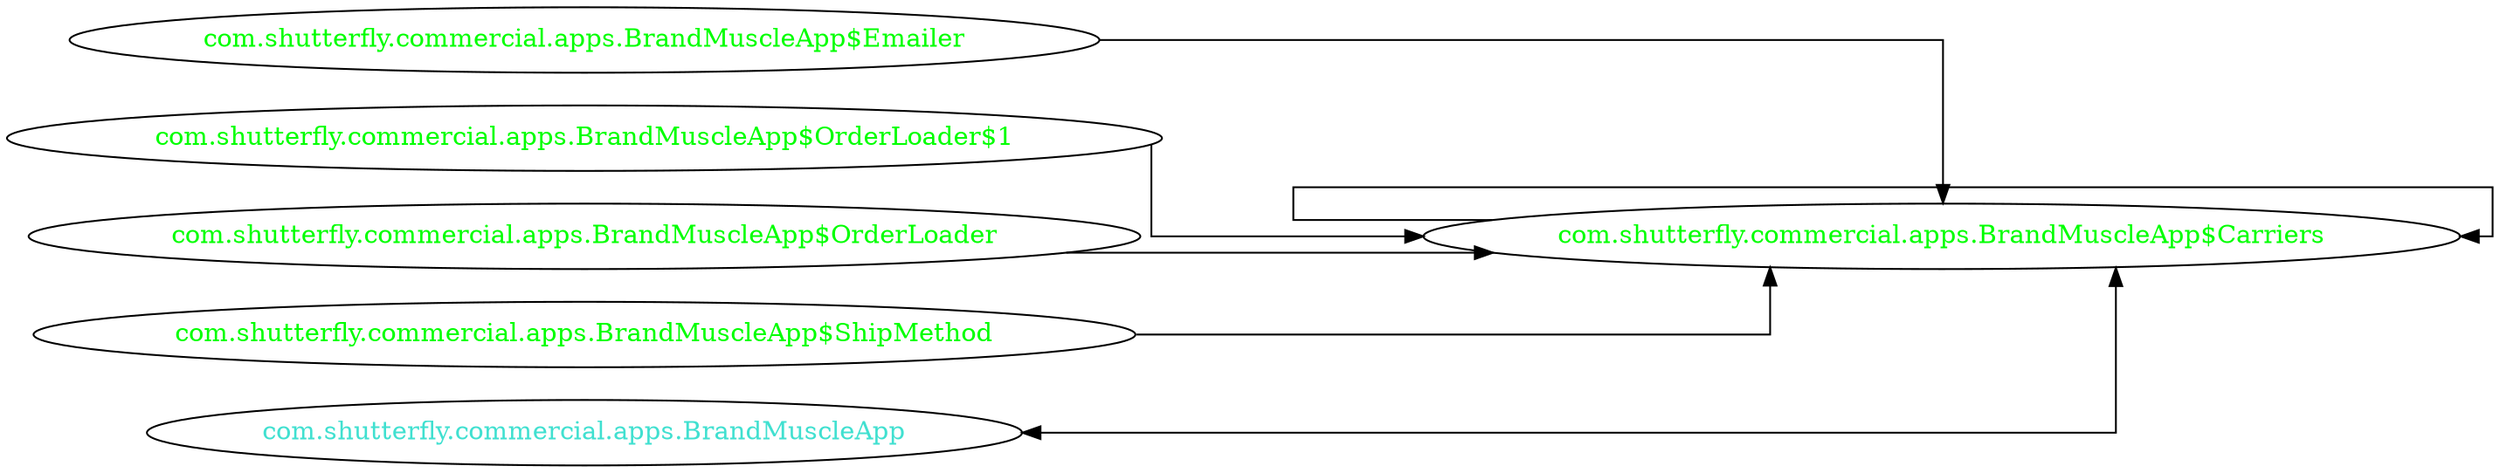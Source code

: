 digraph dependencyGraph {
 concentrate=true;
 ranksep="2.0";
 rankdir="LR"; 
 splines="ortho";
"com.shutterfly.commercial.apps.BrandMuscleApp$Carriers" [fontcolor="red"];
"com.shutterfly.commercial.apps.BrandMuscleApp$Carriers" [ fontcolor="green" ];
"com.shutterfly.commercial.apps.BrandMuscleApp$Carriers"->"com.shutterfly.commercial.apps.BrandMuscleApp$Carriers";
"com.shutterfly.commercial.apps.BrandMuscleApp$Emailer" [ fontcolor="green" ];
"com.shutterfly.commercial.apps.BrandMuscleApp$Emailer"->"com.shutterfly.commercial.apps.BrandMuscleApp$Carriers";
"com.shutterfly.commercial.apps.BrandMuscleApp$OrderLoader$1" [ fontcolor="green" ];
"com.shutterfly.commercial.apps.BrandMuscleApp$OrderLoader$1"->"com.shutterfly.commercial.apps.BrandMuscleApp$Carriers";
"com.shutterfly.commercial.apps.BrandMuscleApp$OrderLoader" [ fontcolor="green" ];
"com.shutterfly.commercial.apps.BrandMuscleApp$OrderLoader"->"com.shutterfly.commercial.apps.BrandMuscleApp$Carriers";
"com.shutterfly.commercial.apps.BrandMuscleApp$ShipMethod" [ fontcolor="green" ];
"com.shutterfly.commercial.apps.BrandMuscleApp$ShipMethod"->"com.shutterfly.commercial.apps.BrandMuscleApp$Carriers";
"com.shutterfly.commercial.apps.BrandMuscleApp" [ fontcolor="turquoise" ];
"com.shutterfly.commercial.apps.BrandMuscleApp"->"com.shutterfly.commercial.apps.BrandMuscleApp$Carriers" [dir=both];
}